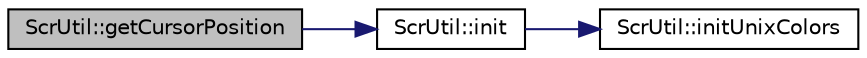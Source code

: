 digraph "ScrUtil::getCursorPosition"
{
  bgcolor="transparent";
  edge [fontname="Helvetica",fontsize="10",labelfontname="Helvetica",labelfontsize="10"];
  node [fontname="Helvetica",fontsize="10",shape=record];
  rankdir="LR";
  Node1 [label="ScrUtil::getCursorPosition",height=0.2,width=0.4,color="black", fillcolor="grey75", style="filled" fontcolor="black"];
  Node1 -> Node2 [color="midnightblue",fontsize="10",style="solid",fontname="Helvetica"];
  Node2 [label="ScrUtil::init",height=0.2,width=0.4,color="black",URL="$namespaceScrUtil.html#afb1b3327296c7d75c36027da812202c3"];
  Node2 -> Node3 [color="midnightblue",fontsize="10",style="solid",fontname="Helvetica"];
  Node3 [label="ScrUtil::initUnixColors",height=0.2,width=0.4,color="black",URL="$namespaceScrUtil.html#a6ec1b7422b5daa07a5910bdc0f380e1e"];
}
